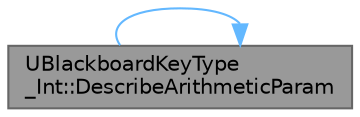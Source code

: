 digraph "UBlackboardKeyType_Int::DescribeArithmeticParam"
{
 // INTERACTIVE_SVG=YES
 // LATEX_PDF_SIZE
  bgcolor="transparent";
  edge [fontname=Helvetica,fontsize=10,labelfontname=Helvetica,labelfontsize=10];
  node [fontname=Helvetica,fontsize=10,shape=box,height=0.2,width=0.4];
  rankdir="LR";
  Node1 [id="Node000001",label="UBlackboardKeyType\l_Int::DescribeArithmeticParam",height=0.2,width=0.4,color="gray40", fillcolor="grey60", style="filled", fontcolor="black",tooltip="describe params of arithmetic test"];
  Node1 -> Node1 [id="edge1_Node000001_Node000001",color="steelblue1",style="solid",tooltip=" "];
}
